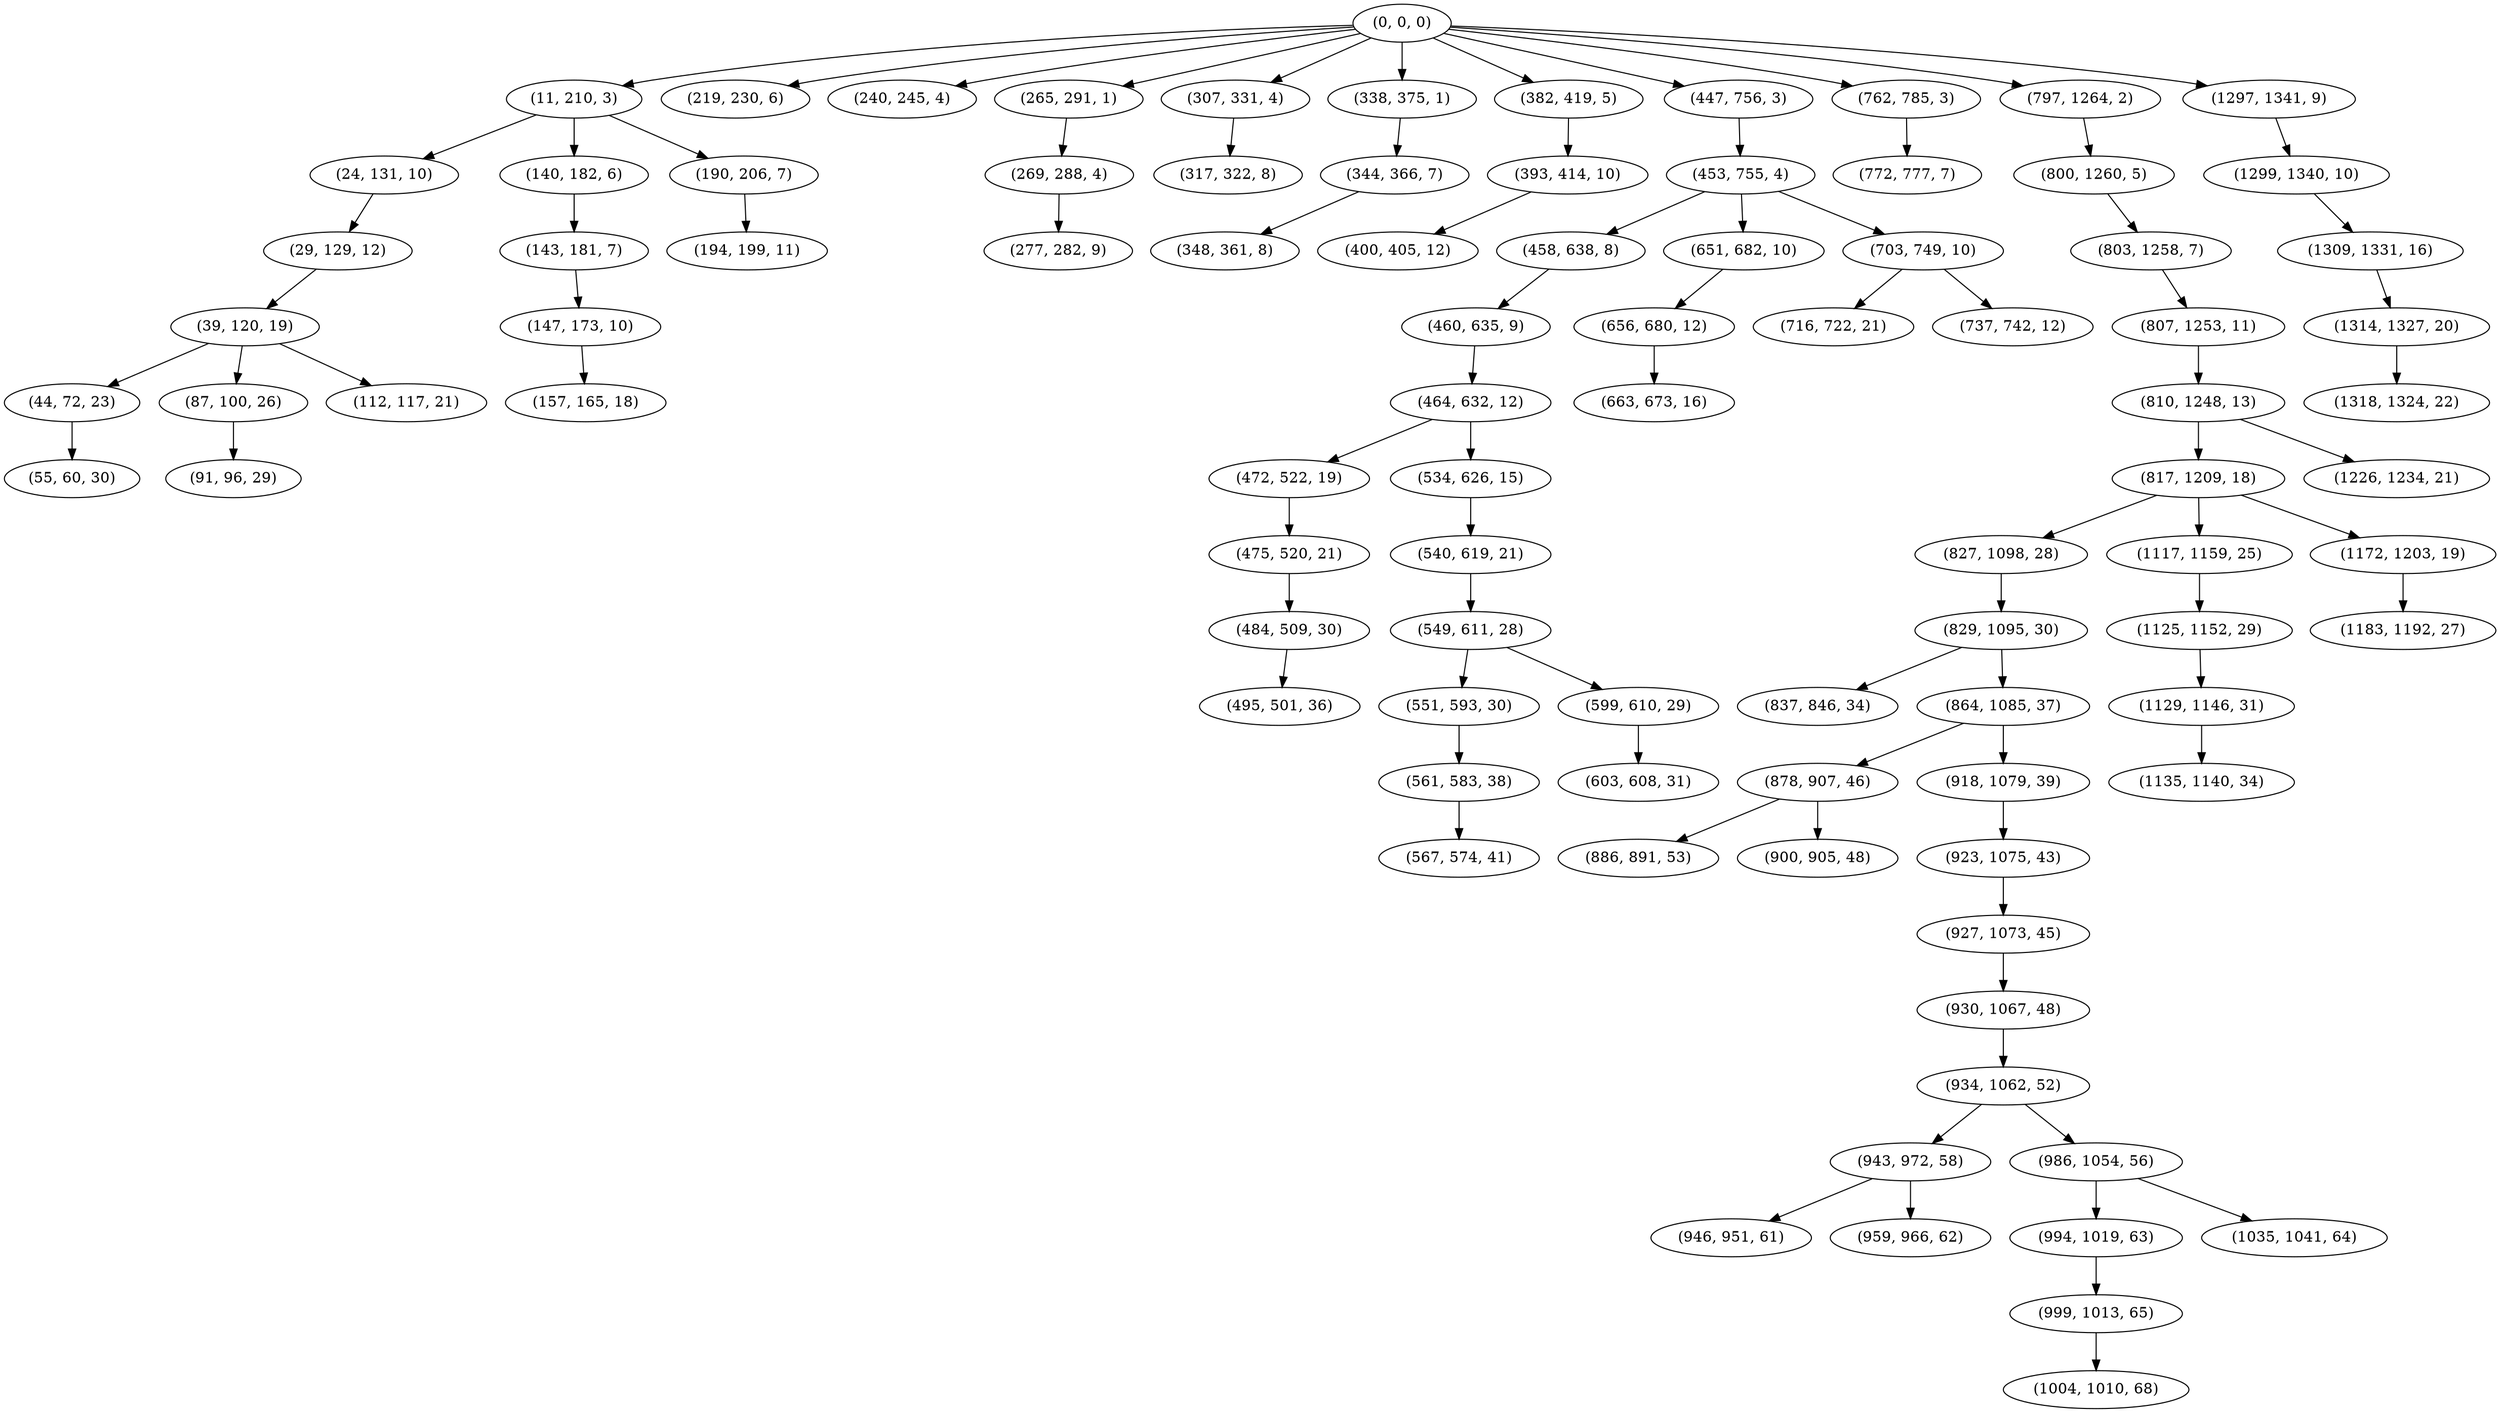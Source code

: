 digraph tree {
    "(0, 0, 0)";
    "(11, 210, 3)";
    "(24, 131, 10)";
    "(29, 129, 12)";
    "(39, 120, 19)";
    "(44, 72, 23)";
    "(55, 60, 30)";
    "(87, 100, 26)";
    "(91, 96, 29)";
    "(112, 117, 21)";
    "(140, 182, 6)";
    "(143, 181, 7)";
    "(147, 173, 10)";
    "(157, 165, 18)";
    "(190, 206, 7)";
    "(194, 199, 11)";
    "(219, 230, 6)";
    "(240, 245, 4)";
    "(265, 291, 1)";
    "(269, 288, 4)";
    "(277, 282, 9)";
    "(307, 331, 4)";
    "(317, 322, 8)";
    "(338, 375, 1)";
    "(344, 366, 7)";
    "(348, 361, 8)";
    "(382, 419, 5)";
    "(393, 414, 10)";
    "(400, 405, 12)";
    "(447, 756, 3)";
    "(453, 755, 4)";
    "(458, 638, 8)";
    "(460, 635, 9)";
    "(464, 632, 12)";
    "(472, 522, 19)";
    "(475, 520, 21)";
    "(484, 509, 30)";
    "(495, 501, 36)";
    "(534, 626, 15)";
    "(540, 619, 21)";
    "(549, 611, 28)";
    "(551, 593, 30)";
    "(561, 583, 38)";
    "(567, 574, 41)";
    "(599, 610, 29)";
    "(603, 608, 31)";
    "(651, 682, 10)";
    "(656, 680, 12)";
    "(663, 673, 16)";
    "(703, 749, 10)";
    "(716, 722, 21)";
    "(737, 742, 12)";
    "(762, 785, 3)";
    "(772, 777, 7)";
    "(797, 1264, 2)";
    "(800, 1260, 5)";
    "(803, 1258, 7)";
    "(807, 1253, 11)";
    "(810, 1248, 13)";
    "(817, 1209, 18)";
    "(827, 1098, 28)";
    "(829, 1095, 30)";
    "(837, 846, 34)";
    "(864, 1085, 37)";
    "(878, 907, 46)";
    "(886, 891, 53)";
    "(900, 905, 48)";
    "(918, 1079, 39)";
    "(923, 1075, 43)";
    "(927, 1073, 45)";
    "(930, 1067, 48)";
    "(934, 1062, 52)";
    "(943, 972, 58)";
    "(946, 951, 61)";
    "(959, 966, 62)";
    "(986, 1054, 56)";
    "(994, 1019, 63)";
    "(999, 1013, 65)";
    "(1004, 1010, 68)";
    "(1035, 1041, 64)";
    "(1117, 1159, 25)";
    "(1125, 1152, 29)";
    "(1129, 1146, 31)";
    "(1135, 1140, 34)";
    "(1172, 1203, 19)";
    "(1183, 1192, 27)";
    "(1226, 1234, 21)";
    "(1297, 1341, 9)";
    "(1299, 1340, 10)";
    "(1309, 1331, 16)";
    "(1314, 1327, 20)";
    "(1318, 1324, 22)";
    "(0, 0, 0)" -> "(11, 210, 3)";
    "(0, 0, 0)" -> "(219, 230, 6)";
    "(0, 0, 0)" -> "(240, 245, 4)";
    "(0, 0, 0)" -> "(265, 291, 1)";
    "(0, 0, 0)" -> "(307, 331, 4)";
    "(0, 0, 0)" -> "(338, 375, 1)";
    "(0, 0, 0)" -> "(382, 419, 5)";
    "(0, 0, 0)" -> "(447, 756, 3)";
    "(0, 0, 0)" -> "(762, 785, 3)";
    "(0, 0, 0)" -> "(797, 1264, 2)";
    "(0, 0, 0)" -> "(1297, 1341, 9)";
    "(11, 210, 3)" -> "(24, 131, 10)";
    "(11, 210, 3)" -> "(140, 182, 6)";
    "(11, 210, 3)" -> "(190, 206, 7)";
    "(24, 131, 10)" -> "(29, 129, 12)";
    "(29, 129, 12)" -> "(39, 120, 19)";
    "(39, 120, 19)" -> "(44, 72, 23)";
    "(39, 120, 19)" -> "(87, 100, 26)";
    "(39, 120, 19)" -> "(112, 117, 21)";
    "(44, 72, 23)" -> "(55, 60, 30)";
    "(87, 100, 26)" -> "(91, 96, 29)";
    "(140, 182, 6)" -> "(143, 181, 7)";
    "(143, 181, 7)" -> "(147, 173, 10)";
    "(147, 173, 10)" -> "(157, 165, 18)";
    "(190, 206, 7)" -> "(194, 199, 11)";
    "(265, 291, 1)" -> "(269, 288, 4)";
    "(269, 288, 4)" -> "(277, 282, 9)";
    "(307, 331, 4)" -> "(317, 322, 8)";
    "(338, 375, 1)" -> "(344, 366, 7)";
    "(344, 366, 7)" -> "(348, 361, 8)";
    "(382, 419, 5)" -> "(393, 414, 10)";
    "(393, 414, 10)" -> "(400, 405, 12)";
    "(447, 756, 3)" -> "(453, 755, 4)";
    "(453, 755, 4)" -> "(458, 638, 8)";
    "(453, 755, 4)" -> "(651, 682, 10)";
    "(453, 755, 4)" -> "(703, 749, 10)";
    "(458, 638, 8)" -> "(460, 635, 9)";
    "(460, 635, 9)" -> "(464, 632, 12)";
    "(464, 632, 12)" -> "(472, 522, 19)";
    "(464, 632, 12)" -> "(534, 626, 15)";
    "(472, 522, 19)" -> "(475, 520, 21)";
    "(475, 520, 21)" -> "(484, 509, 30)";
    "(484, 509, 30)" -> "(495, 501, 36)";
    "(534, 626, 15)" -> "(540, 619, 21)";
    "(540, 619, 21)" -> "(549, 611, 28)";
    "(549, 611, 28)" -> "(551, 593, 30)";
    "(549, 611, 28)" -> "(599, 610, 29)";
    "(551, 593, 30)" -> "(561, 583, 38)";
    "(561, 583, 38)" -> "(567, 574, 41)";
    "(599, 610, 29)" -> "(603, 608, 31)";
    "(651, 682, 10)" -> "(656, 680, 12)";
    "(656, 680, 12)" -> "(663, 673, 16)";
    "(703, 749, 10)" -> "(716, 722, 21)";
    "(703, 749, 10)" -> "(737, 742, 12)";
    "(762, 785, 3)" -> "(772, 777, 7)";
    "(797, 1264, 2)" -> "(800, 1260, 5)";
    "(800, 1260, 5)" -> "(803, 1258, 7)";
    "(803, 1258, 7)" -> "(807, 1253, 11)";
    "(807, 1253, 11)" -> "(810, 1248, 13)";
    "(810, 1248, 13)" -> "(817, 1209, 18)";
    "(810, 1248, 13)" -> "(1226, 1234, 21)";
    "(817, 1209, 18)" -> "(827, 1098, 28)";
    "(817, 1209, 18)" -> "(1117, 1159, 25)";
    "(817, 1209, 18)" -> "(1172, 1203, 19)";
    "(827, 1098, 28)" -> "(829, 1095, 30)";
    "(829, 1095, 30)" -> "(837, 846, 34)";
    "(829, 1095, 30)" -> "(864, 1085, 37)";
    "(864, 1085, 37)" -> "(878, 907, 46)";
    "(864, 1085, 37)" -> "(918, 1079, 39)";
    "(878, 907, 46)" -> "(886, 891, 53)";
    "(878, 907, 46)" -> "(900, 905, 48)";
    "(918, 1079, 39)" -> "(923, 1075, 43)";
    "(923, 1075, 43)" -> "(927, 1073, 45)";
    "(927, 1073, 45)" -> "(930, 1067, 48)";
    "(930, 1067, 48)" -> "(934, 1062, 52)";
    "(934, 1062, 52)" -> "(943, 972, 58)";
    "(934, 1062, 52)" -> "(986, 1054, 56)";
    "(943, 972, 58)" -> "(946, 951, 61)";
    "(943, 972, 58)" -> "(959, 966, 62)";
    "(986, 1054, 56)" -> "(994, 1019, 63)";
    "(986, 1054, 56)" -> "(1035, 1041, 64)";
    "(994, 1019, 63)" -> "(999, 1013, 65)";
    "(999, 1013, 65)" -> "(1004, 1010, 68)";
    "(1117, 1159, 25)" -> "(1125, 1152, 29)";
    "(1125, 1152, 29)" -> "(1129, 1146, 31)";
    "(1129, 1146, 31)" -> "(1135, 1140, 34)";
    "(1172, 1203, 19)" -> "(1183, 1192, 27)";
    "(1297, 1341, 9)" -> "(1299, 1340, 10)";
    "(1299, 1340, 10)" -> "(1309, 1331, 16)";
    "(1309, 1331, 16)" -> "(1314, 1327, 20)";
    "(1314, 1327, 20)" -> "(1318, 1324, 22)";
}
